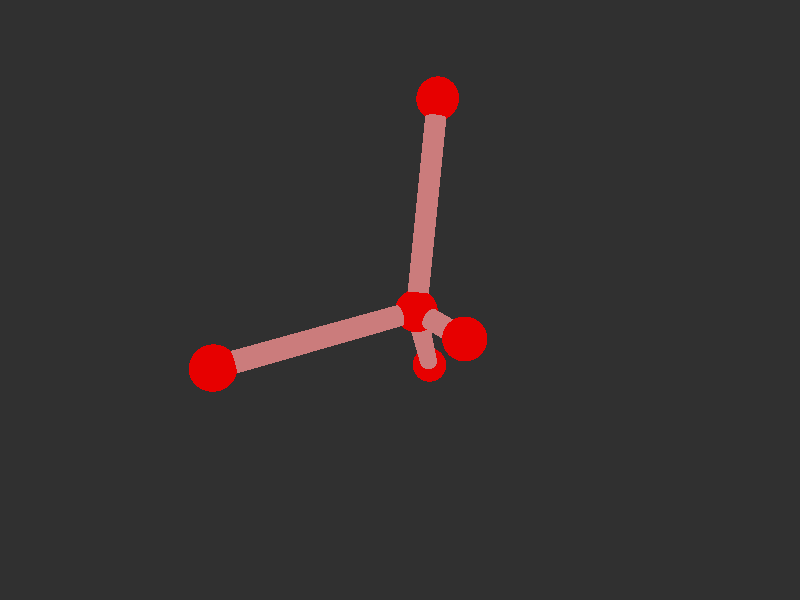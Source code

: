 #version 3.7; 
    global_settings { assumed_gamma 1.0 }
    

    camera {
    location  <20, 20, 20>
    right     x*image_width/image_height
    look_at   <0, 0, 0>
    angle 58
    }

    background { color rgb<1,1,1>*0.03 }


    light_source { <-20, 30, -25> color red 0.6 green 0.6 blue 0.6 }
    light_source { < 20, 30, -25> color red 0.6 green 0.6 blue 0.6 }
    
    #declare m = 1;
    union {

    union {
    sphere { m*<0.08002808877616,-5.216858305024864e-18,1.1676570889562101>, 1 }        
    sphere {  m*<0.09032219669746011,-5.3764078608105455e-18,4.167639737354014>, 1 }
    sphere {  m*<9.120895931250177,4.712819863832734e-19,-2.063740364819881>, 1 }
    sphere {  m*<-4.6454277514120985,8.164965809277259,-2.149481334780422>, 1}
    sphere { m*<-4.6454277514120985,-8.164965809277259,-2.1494813347804245>, 1 }    

        pigment { color rgb<0.8,0,0>  }
    finish { ambient 0.1 diffuse 0.7 phong 1 }
    }    
    union {
    cylinder { m*<0.09032219669746011,-5.3764078608105455e-18,4.167639737354014>, <0.08002808877616,-5.216858305024864e-18,1.1676570889562101>, 0.5 }
    cylinder { m*<9.120895931250177,4.712819863832734e-19,-2.063740364819881>, <0.08002808877616,-5.216858305024864e-18,1.1676570889562101>, 0.5}
    cylinder { m*<-4.6454277514120985,8.164965809277259,-2.149481334780422>, <0.08002808877616,-5.216858305024864e-18,1.1676570889562101>, 0.5 }
    cylinder {  m*<-4.6454277514120985,-8.164965809277259,-2.1494813347804245>, <0.08002808877616,-5.216858305024864e-18,1.1676570889562101>, 0.5}

    pigment { color rgb<0.6,.2,.2>  }
    finish { ambient 0.1 diffuse 0.7 phong 1 }    
    }
    
    // rotate <0, 0, 0>
    }
    #version 3.7; 
    global_settings { assumed_gamma 1.0 }
    

    camera {
    location  <20, 20, 20>
    right     x*image_width/image_height
    look_at   <0, 0, 0>
    angle 58
    }

    background { color rgb<1,1,1>*0.03 }


    light_source { <-20, 30, -25> color red 0.6 green 0.6 blue 0.6 }
    light_source { < 20, 30, -25> color red 0.6 green 0.6 blue 0.6 }
    
    #declare m = 1;
    union {

    union {
    sphere { m*<0.08002808877616,-5.216858305024864e-18,1.1676570889562101>, 1 }        
    sphere {  m*<0.09032219669746011,-5.3764078608105455e-18,4.167639737354014>, 1 }
    sphere {  m*<9.120895931250177,4.712819863832734e-19,-2.063740364819881>, 1 }
    sphere {  m*<-4.6454277514120985,8.164965809277259,-2.149481334780422>, 1}
    sphere { m*<-4.6454277514120985,-8.164965809277259,-2.1494813347804245>, 1 }    

        pigment { color rgb<0.8,0,0>  }
    finish { ambient 0.1 diffuse 0.7 phong 1 }
    }    
    union {
    cylinder { m*<0.09032219669746011,-5.3764078608105455e-18,4.167639737354014>, <0.08002808877616,-5.216858305024864e-18,1.1676570889562101>, 0.5 }
    cylinder { m*<9.120895931250177,4.712819863832734e-19,-2.063740364819881>, <0.08002808877616,-5.216858305024864e-18,1.1676570889562101>, 0.5}
    cylinder { m*<-4.6454277514120985,8.164965809277259,-2.149481334780422>, <0.08002808877616,-5.216858305024864e-18,1.1676570889562101>, 0.5 }
    cylinder {  m*<-4.6454277514120985,-8.164965809277259,-2.1494813347804245>, <0.08002808877616,-5.216858305024864e-18,1.1676570889562101>, 0.5}

    pigment { color rgb<0.6,.2,.2>  }
    finish { ambient 0.1 diffuse 0.7 phong 1 }    
    }
    
    // rotate <0, 0, 0>
    }
    